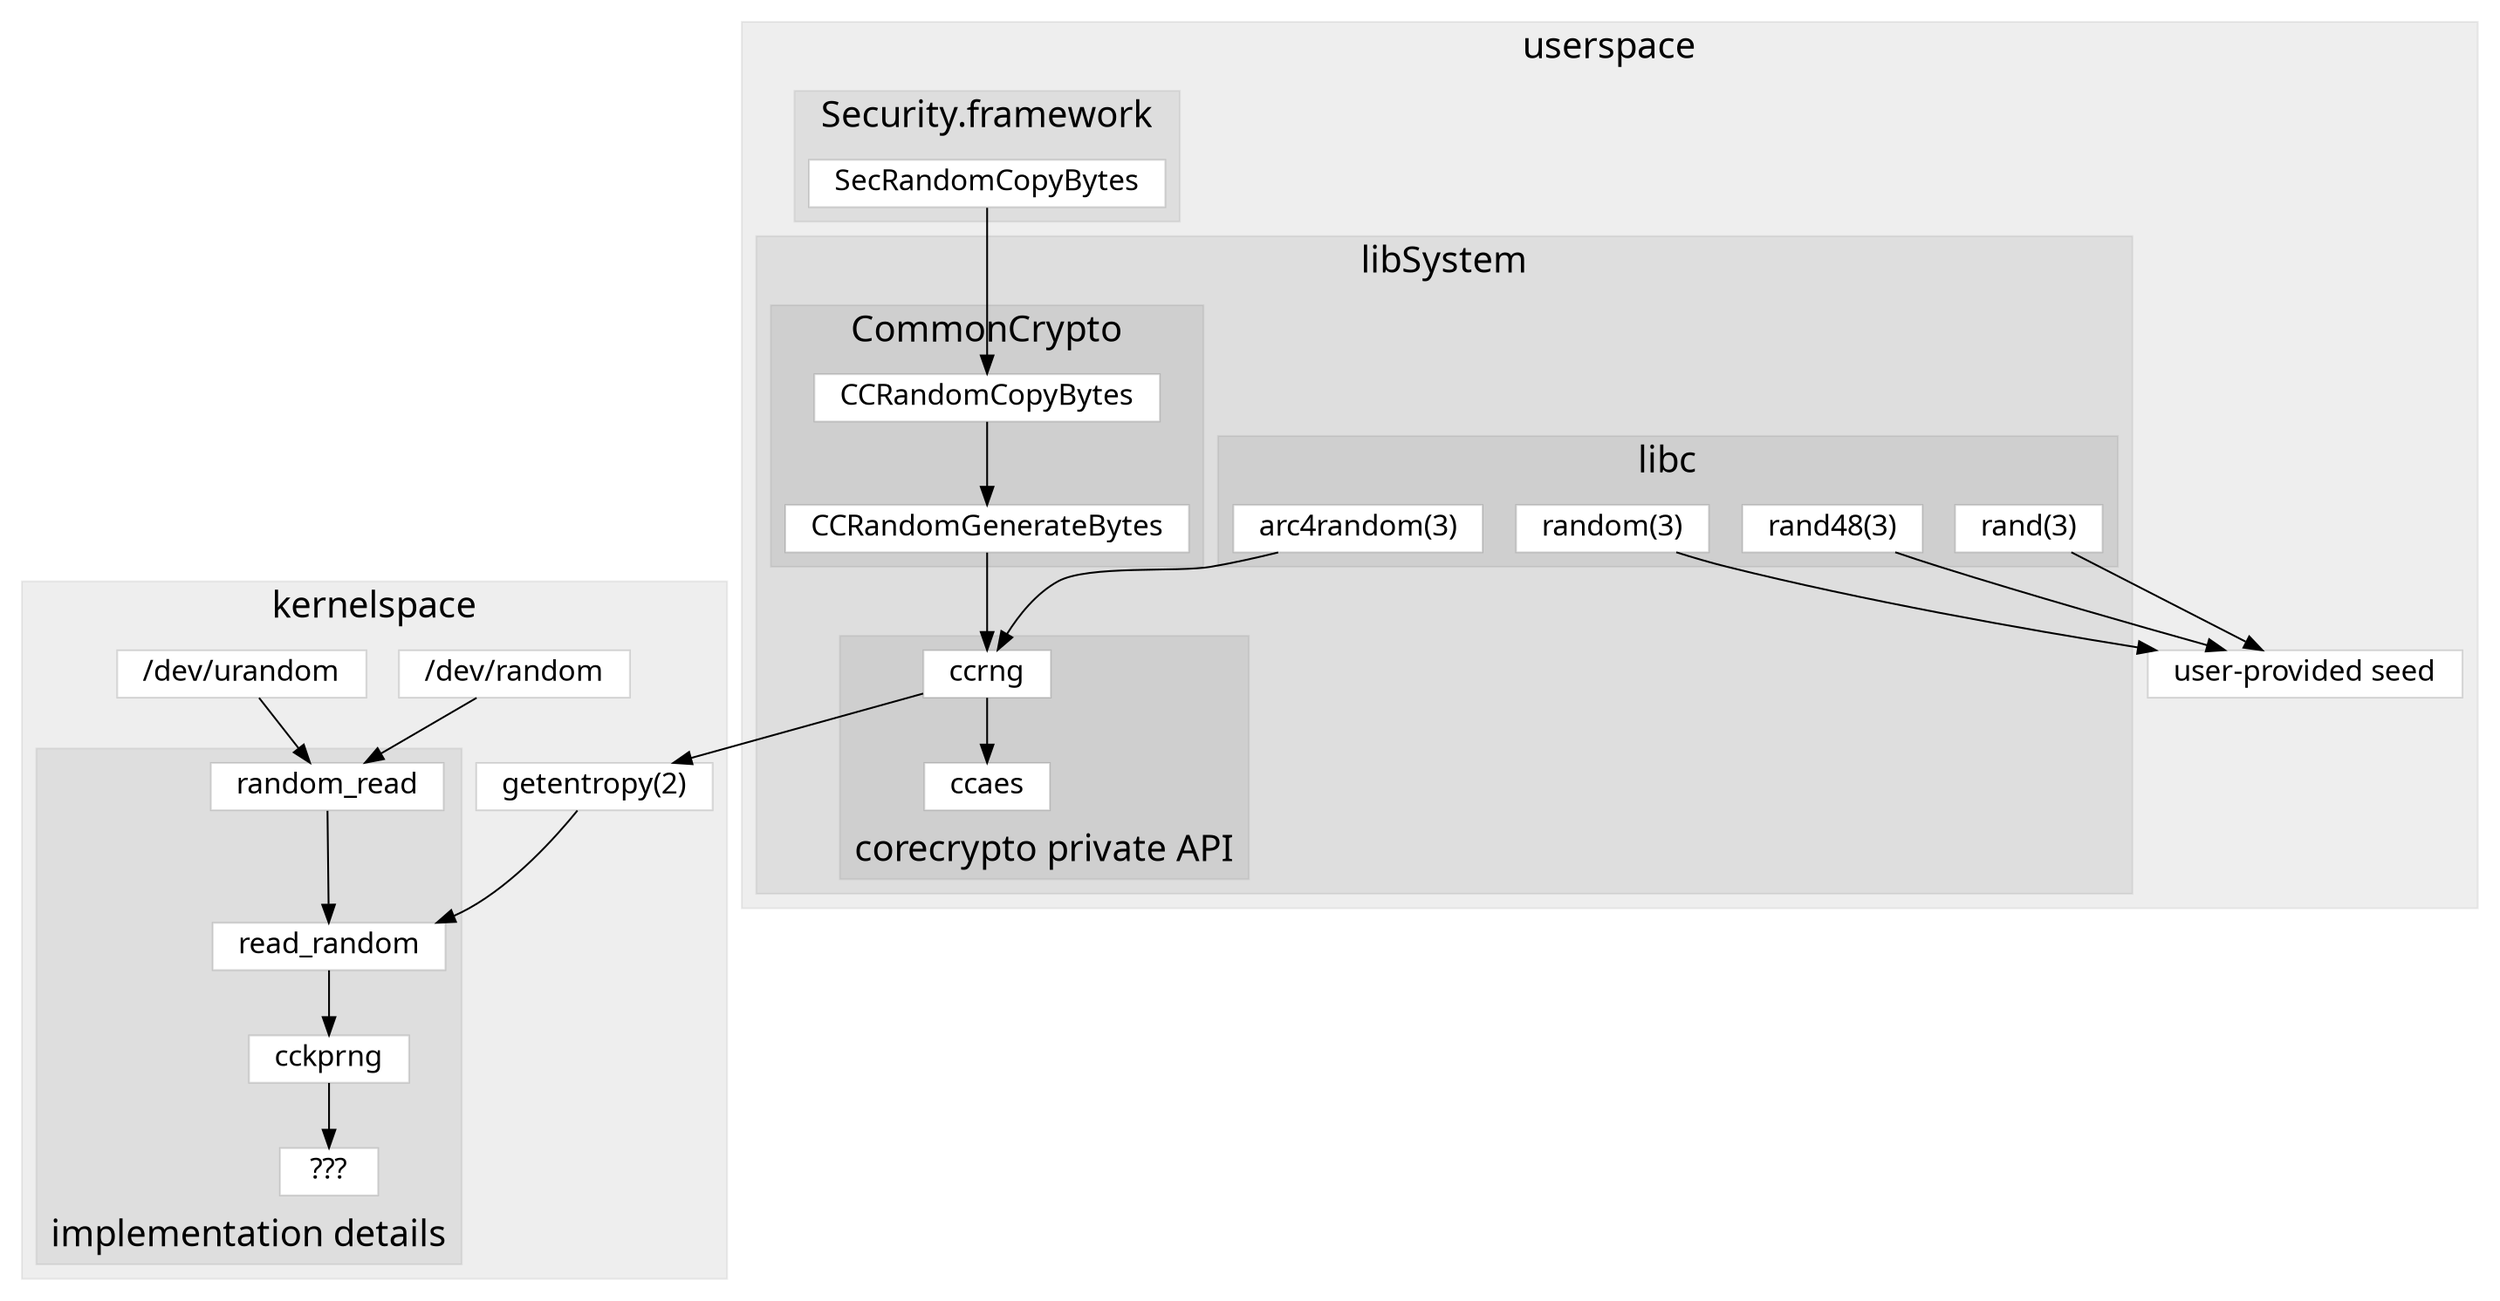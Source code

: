 digraph {
	fontname = "system-ui";

	edge [
		fontname = "system-ui",
		fontsize = 12,
	];

	node [
		fontname = "system-ui",
		fontsize = 16,
		shape = "box",
		style = "filled, solid",
		color = "#00000022",
		fillcolor = "#FFFFFF",
		height = 0,
		margin = "0.2,0.05",
	];

	subgraph kernelspace {
		cluster = true;
		label = "kernelspace";
		fontsize = 20;
		style = "filled";
		color = "#00000011";

		"/dev/random";
		"/dev/urandom";
		"getentropy(2)";

		subgraph kernelimpl {
			cluster = true;
			label = "implementation details";
			labelloc = "b";
			fontsize = 20;
			style = "filled";
			color = "#00000011";

			"random_read";
			"read_random";
			"cckprng";
			"???";
		}
	}

	subgraph userspace {
		cluster = true;
		label = "userspace";
		fontsize = 20;
		style = "filled";
		color = "#00000011";

		subgraph libSystem {
			cluster = true;
			label = "libSystem";
			fontsize = 20;
			style = "filled";
			color = "#00000011";

			subgraph libc {
				cluster = true;
				label = "libc";
				fontsize = 20;
				style = "filled";
				color = "#00000011";

				"rand(3)";
				"rand48(3)";
				"random(3)";
				"arc4random(3)";
			}

			subgraph CommonCrypto {
				cluster = true;
				label = "CommonCrypto";
				fontsize = 20;
				style = "filled";
				color = "#00000011";

				"CCRandomCopyBytes";
				"CCRandomGenerateBytes";
			}

			subgraph corecrypto {
				cluster = true;
				label = "corecrypto private API";
				labelloc = "b";
				fontsize = 20;
				style = "filled";
				color = "#00000011";

				"ccrng";
				"ccaes";
			}
		}

		"user-provided seed";

		subgraph Security {
			cluster = true;
			label = "Security.framework";
			fontsize = 20;
			style = "filled";
			color = "#00000011";

			"SecRandomCopyBytes";
		}
	}

	"random_read" -> "read_random";
	"getentropy(2)" -> "read_random";
	"read_random" -> "cckprng";
	"cckprng" -> "???";

	"rand(3)" -> "user-provided seed";
	"rand48(3)" -> "user-provided seed";
	"random(3)" -> "user-provided seed";

	"SecRandomCopyBytes" -> "CCRandomCopyBytes";
	"CCRandomCopyBytes" -> "CCRandomGenerateBytes";
	"CCRandomGenerateBytes" -> "ccrng";
	"arc4random(3)" -> "ccrng";

	"ccrng" -> "ccaes";
	"ccrng" -> "getentropy(2)";

	"/dev/random" -> "random_read";
	"/dev/urandom" -> "random_read";
}
